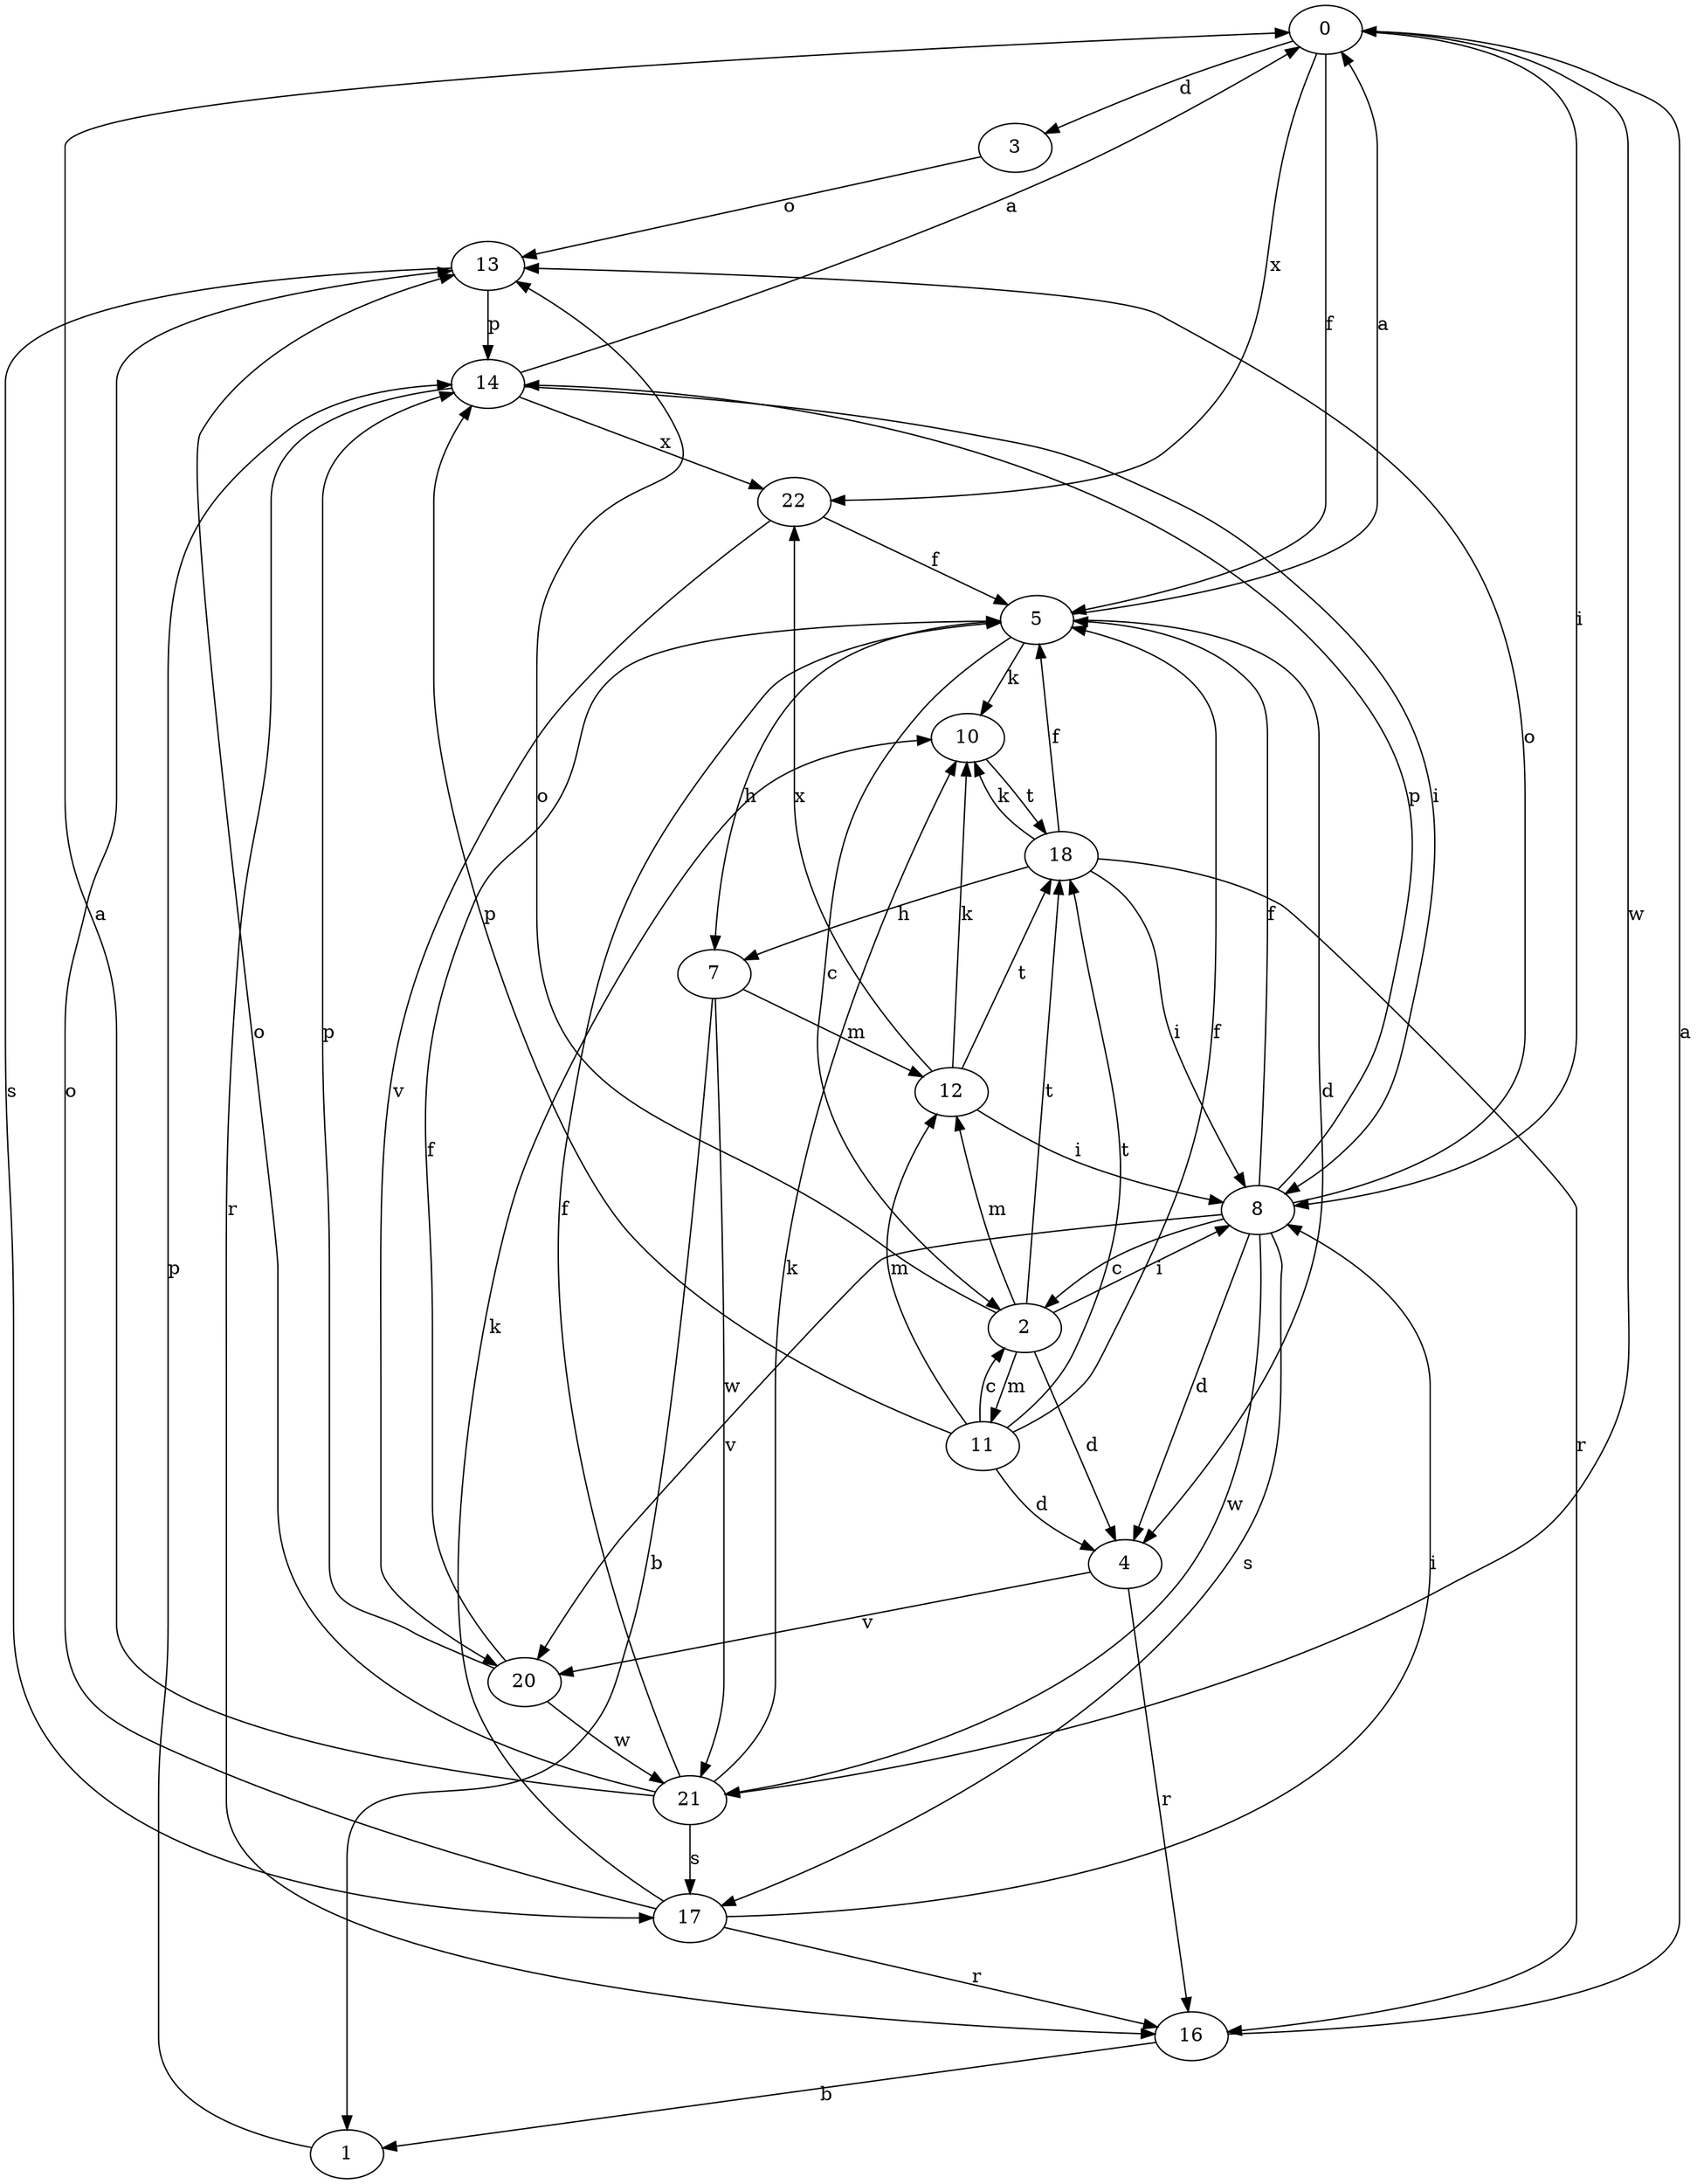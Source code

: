 strict digraph  {
0;
1;
2;
3;
4;
5;
7;
8;
10;
11;
12;
13;
14;
16;
17;
18;
20;
21;
22;
0 -> 3  [label=d];
0 -> 5  [label=f];
0 -> 8  [label=i];
0 -> 21  [label=w];
0 -> 22  [label=x];
1 -> 14  [label=p];
2 -> 4  [label=d];
2 -> 8  [label=i];
2 -> 11  [label=m];
2 -> 12  [label=m];
2 -> 13  [label=o];
2 -> 18  [label=t];
3 -> 13  [label=o];
4 -> 16  [label=r];
4 -> 20  [label=v];
5 -> 0  [label=a];
5 -> 2  [label=c];
5 -> 4  [label=d];
5 -> 7  [label=h];
5 -> 10  [label=k];
7 -> 1  [label=b];
7 -> 12  [label=m];
7 -> 21  [label=w];
8 -> 2  [label=c];
8 -> 4  [label=d];
8 -> 5  [label=f];
8 -> 13  [label=o];
8 -> 14  [label=p];
8 -> 17  [label=s];
8 -> 20  [label=v];
8 -> 21  [label=w];
10 -> 18  [label=t];
11 -> 2  [label=c];
11 -> 4  [label=d];
11 -> 5  [label=f];
11 -> 12  [label=m];
11 -> 14  [label=p];
11 -> 18  [label=t];
12 -> 8  [label=i];
12 -> 10  [label=k];
12 -> 18  [label=t];
12 -> 22  [label=x];
13 -> 14  [label=p];
13 -> 17  [label=s];
14 -> 0  [label=a];
14 -> 8  [label=i];
14 -> 16  [label=r];
14 -> 22  [label=x];
16 -> 0  [label=a];
16 -> 1  [label=b];
17 -> 8  [label=i];
17 -> 10  [label=k];
17 -> 13  [label=o];
17 -> 16  [label=r];
18 -> 5  [label=f];
18 -> 7  [label=h];
18 -> 8  [label=i];
18 -> 10  [label=k];
18 -> 16  [label=r];
20 -> 5  [label=f];
20 -> 14  [label=p];
20 -> 21  [label=w];
21 -> 0  [label=a];
21 -> 5  [label=f];
21 -> 10  [label=k];
21 -> 13  [label=o];
21 -> 17  [label=s];
22 -> 5  [label=f];
22 -> 20  [label=v];
}
